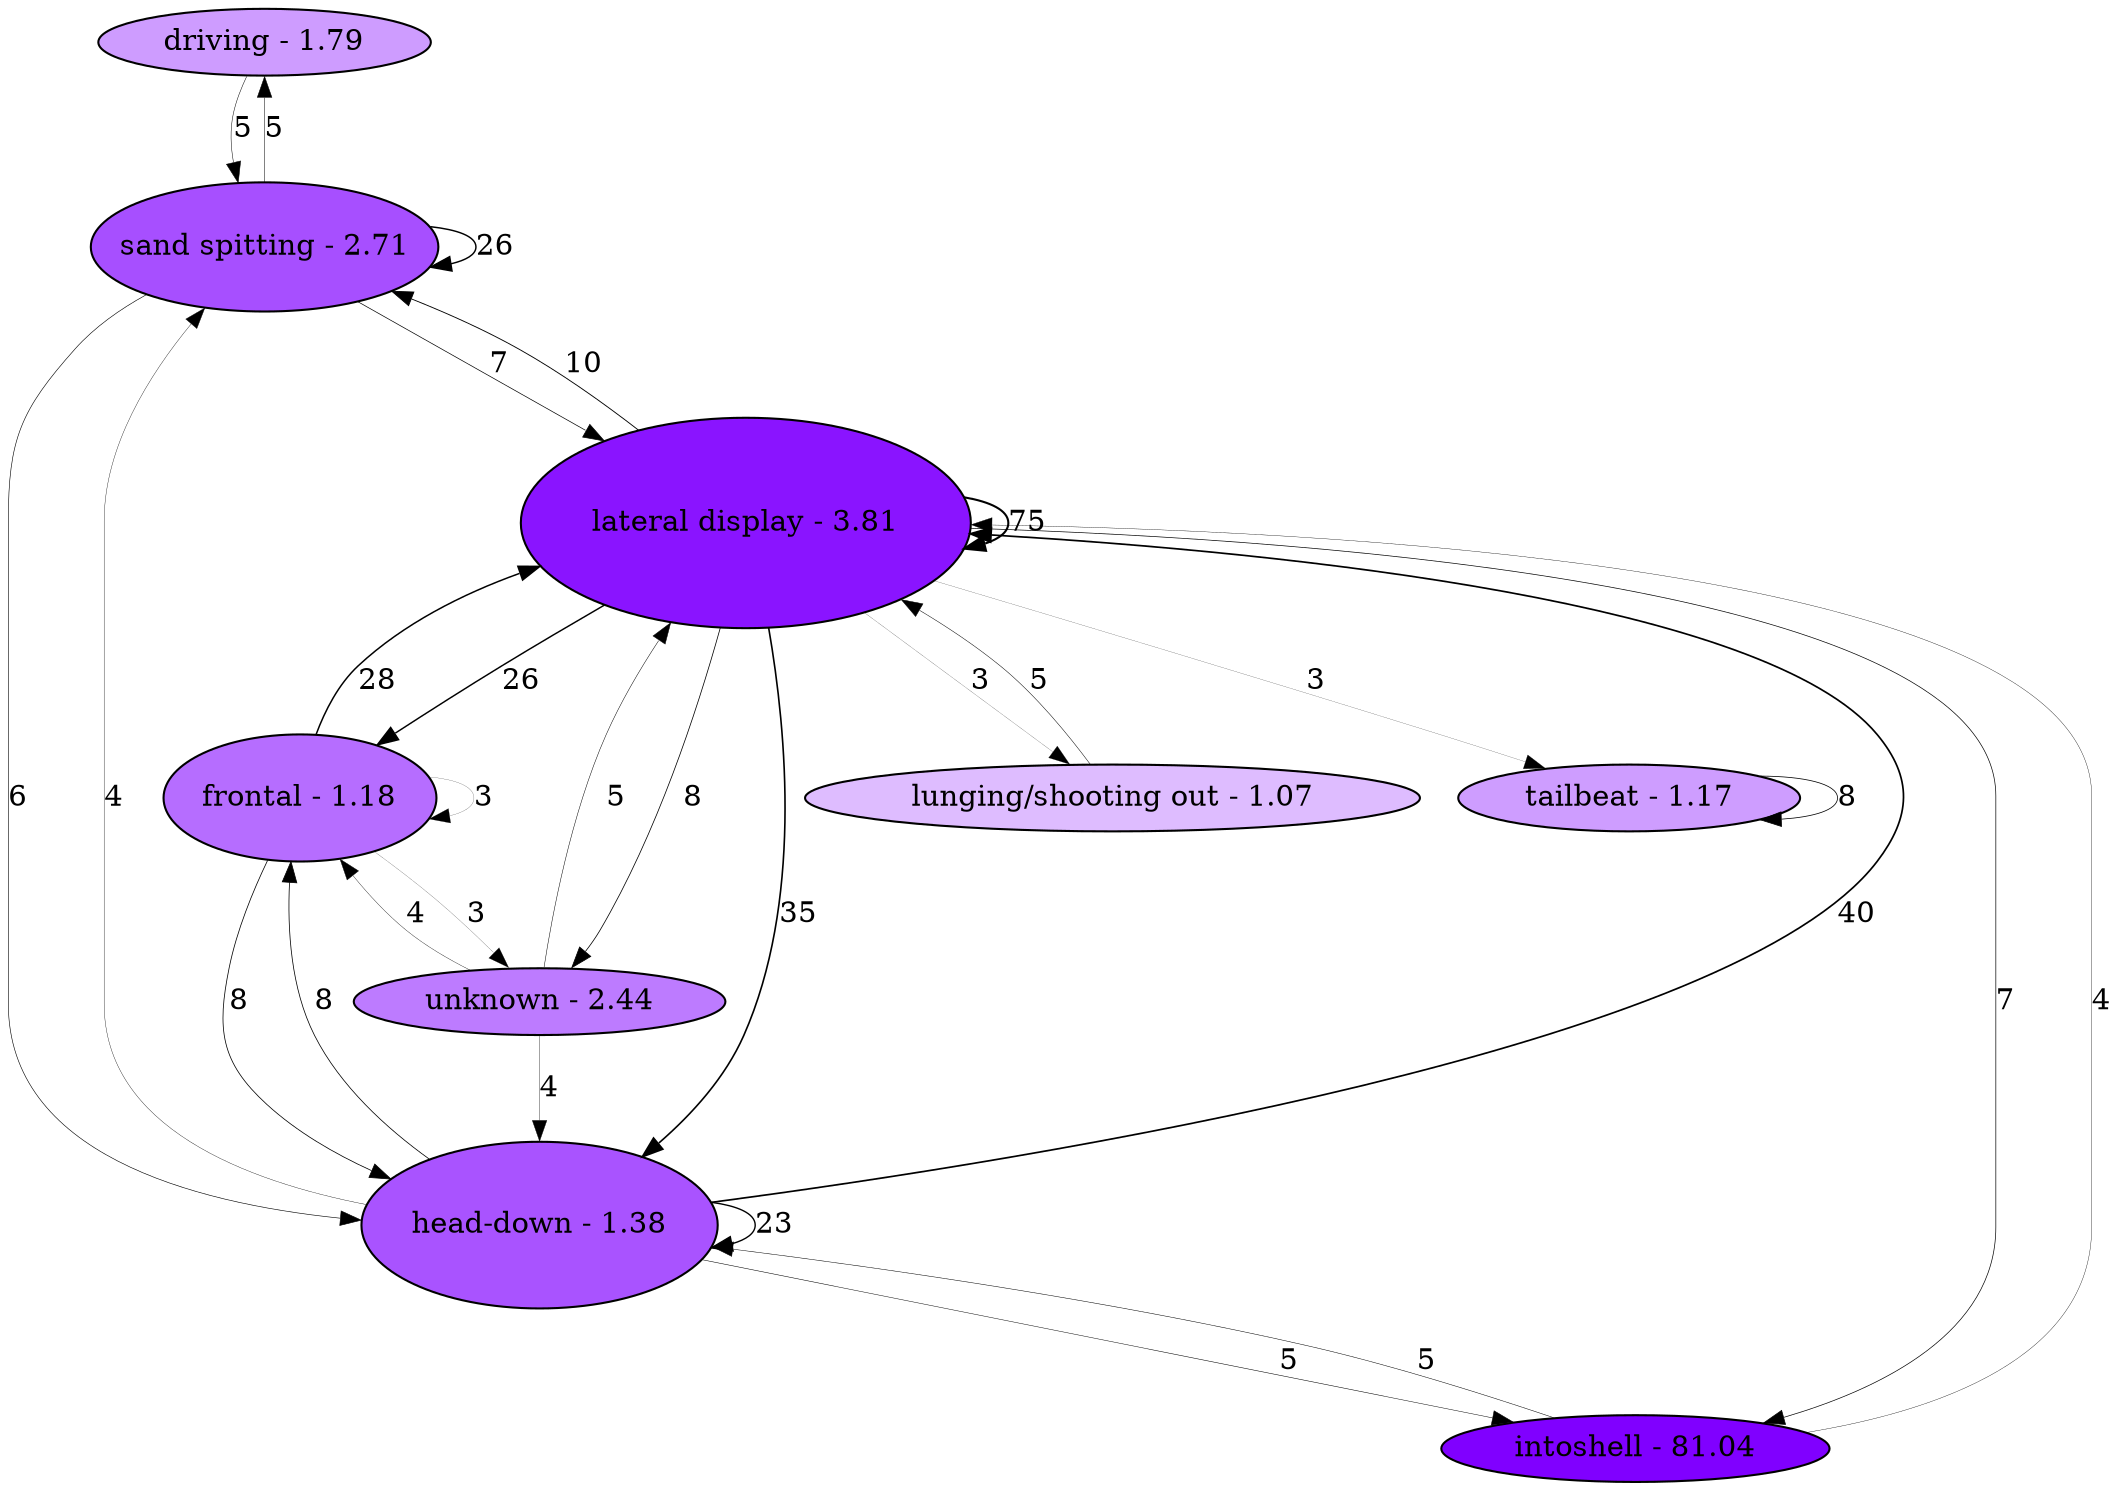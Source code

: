 digraph  {
"driving - 1.79" [fillcolor="0.75 0.38775763921087736 1", height="0.0", style=filled, tooltip="whats up\n\n eccentricity: \n\n piu: \n", width="0.0"];
"sand spitting - 2.71" [fillcolor="0.75 0.6903248299948959 1", height="0.8677793647502886", style=filled, tooltip="whats up\n\n eccentricity: \n\n piu: \n", width="1.85952721017919"];
"frontal - 1.18" [fillcolor="0.75 0.5707396710402765 1", height="0.8492167356386441", style=filled, tooltip="whats up\n\n eccentricity: \n\n piu: \n", width="1.8197501477970945"];
"head-down - 1.38" [fillcolor="0.75 0.6754291500206447 1", height="1.1063310153202581", style=filled, tooltip="whats up\n\n eccentricity: \n\n piu: \n", width="2.3707093185434105"];
"lateral display - 3.81" [fillcolor="0.75 0.9195374872745928 1", height="1.4", style=filled, tooltip="whats up\n\n eccentricity: \n\n piu: \n", width="3.0"];
"unknown - 2.44" [fillcolor="0.75 0.5157209370708112 1", height="0.38127254094626917", style=filled, tooltip="whats up\n\n eccentricity: \n\n piu: \n", width="0.8170125877420054"];
"intoshell - 81.04" [fillcolor="0.75 1.0 1", height="0.23454131965434413", style=filled, tooltip="whats up\n\n eccentricity: \n\n piu: \n", width="0.5025885421164518"];
"lunging/shooting out - 1.07" [fillcolor="0.75 0.26252932112286964 1", height="0.0", style=filled, tooltip="whats up\n\n eccentricity: \n\n piu: \n", width="0.0"];
"tailbeat - 1.17" [fillcolor="0.75 0.38569884980151564 1", height="0.18754299481085154", style=filled, tooltip="whats up\n\n eccentricity: \n\n piu: \n", width="0.4018778460232534"];
"driving - 1.79" -> "sand spitting - 2.71"  [label=5, penwidth="0.23517900250637025"];
"sand spitting - 2.71" -> "driving - 1.79"  [label=5, penwidth="0.23517900250637025"];
"sand spitting - 2.71" -> "head-down - 1.38"  [label=6, penwidth="0.2866711627606332"];
"sand spitting - 2.71" -> "lateral display - 3.81"  [label=7, penwidth="0.3302071639255374"];
"sand spitting - 2.71" -> "sand spitting - 2.71"  [label=26, penwidth="0.7008013657974955"];
"frontal - 1.18" -> "frontal - 1.18"  [label=3, penwidth="0.09090909090909091"];
"frontal - 1.18" -> "head-down - 1.38"  [label=8, penwidth="0.3679197635155427"];
"frontal - 1.18" -> "lateral display - 3.81"  [label=28, penwidth="0.721731307628622"];
"frontal - 1.18" -> "unknown - 2.44"  [label=3, penwidth="0.09090909090909091"];
"head-down - 1.38" -> "frontal - 1.18"  [label=8, penwidth="0.3679197635155427"];
"head-down - 1.38" -> "head-down - 1.38"  [label=23, penwidth="0.6661754086274518"];
"head-down - 1.38" -> "intoshell - 81.04"  [label=5, penwidth="0.23517900250637025"];
"head-down - 1.38" -> "lateral display - 3.81"  [label=40, penwidth="0.8224652180609973"];
"head-down - 1.38" -> "sand spitting - 2.71"  [label=4, penwidth="0.17215769166400033"];
"lateral display - 3.81" -> "frontal - 1.18"  [label=26, penwidth="0.7008013657974955"];
"lateral display - 3.81" -> "head-down - 1.38"  [label=35, penwidth="0.784752618470992"];
"lateral display - 3.81" -> "intoshell - 81.04"  [label=7, penwidth="0.3302071639255374"];
"lateral display - 3.81" -> "lateral display - 3.81"  [label=75, penwidth="1.0"];
"lateral display - 3.81" -> "lunging/shooting out - 1.07"  [label=3, penwidth="0.09090909090909091"];
"lateral display - 3.81" -> "sand spitting - 2.71"  [label=10, penwidth="0.4309410743579127"];
"lateral display - 3.81" -> "tailbeat - 1.17"  [label=3, penwidth="0.09090909090909091"];
"lateral display - 3.81" -> "unknown - 2.44"  [label=8, penwidth="0.3679197635155427"];
"unknown - 2.44" -> "frontal - 1.18"  [label=4, penwidth="0.17215769166400033"];
"unknown - 2.44" -> "head-down - 1.38"  [label=4, penwidth="0.17215769166400033"];
"unknown - 2.44" -> "lateral display - 3.81"  [label=5, penwidth="0.23517900250637025"];
"intoshell - 81.04" -> "head-down - 1.38"  [label=5, penwidth="0.23517900250637025"];
"intoshell - 81.04" -> "lateral display - 3.81"  [label=4, penwidth="0.17215769166400033"];
"lunging/shooting out - 1.07" -> "lateral display - 3.81"  [label=5, penwidth="0.23517900250637025"];
"tailbeat - 1.17" -> "tailbeat - 1.17"  [label=8, penwidth="0.3679197635155427"];
}

